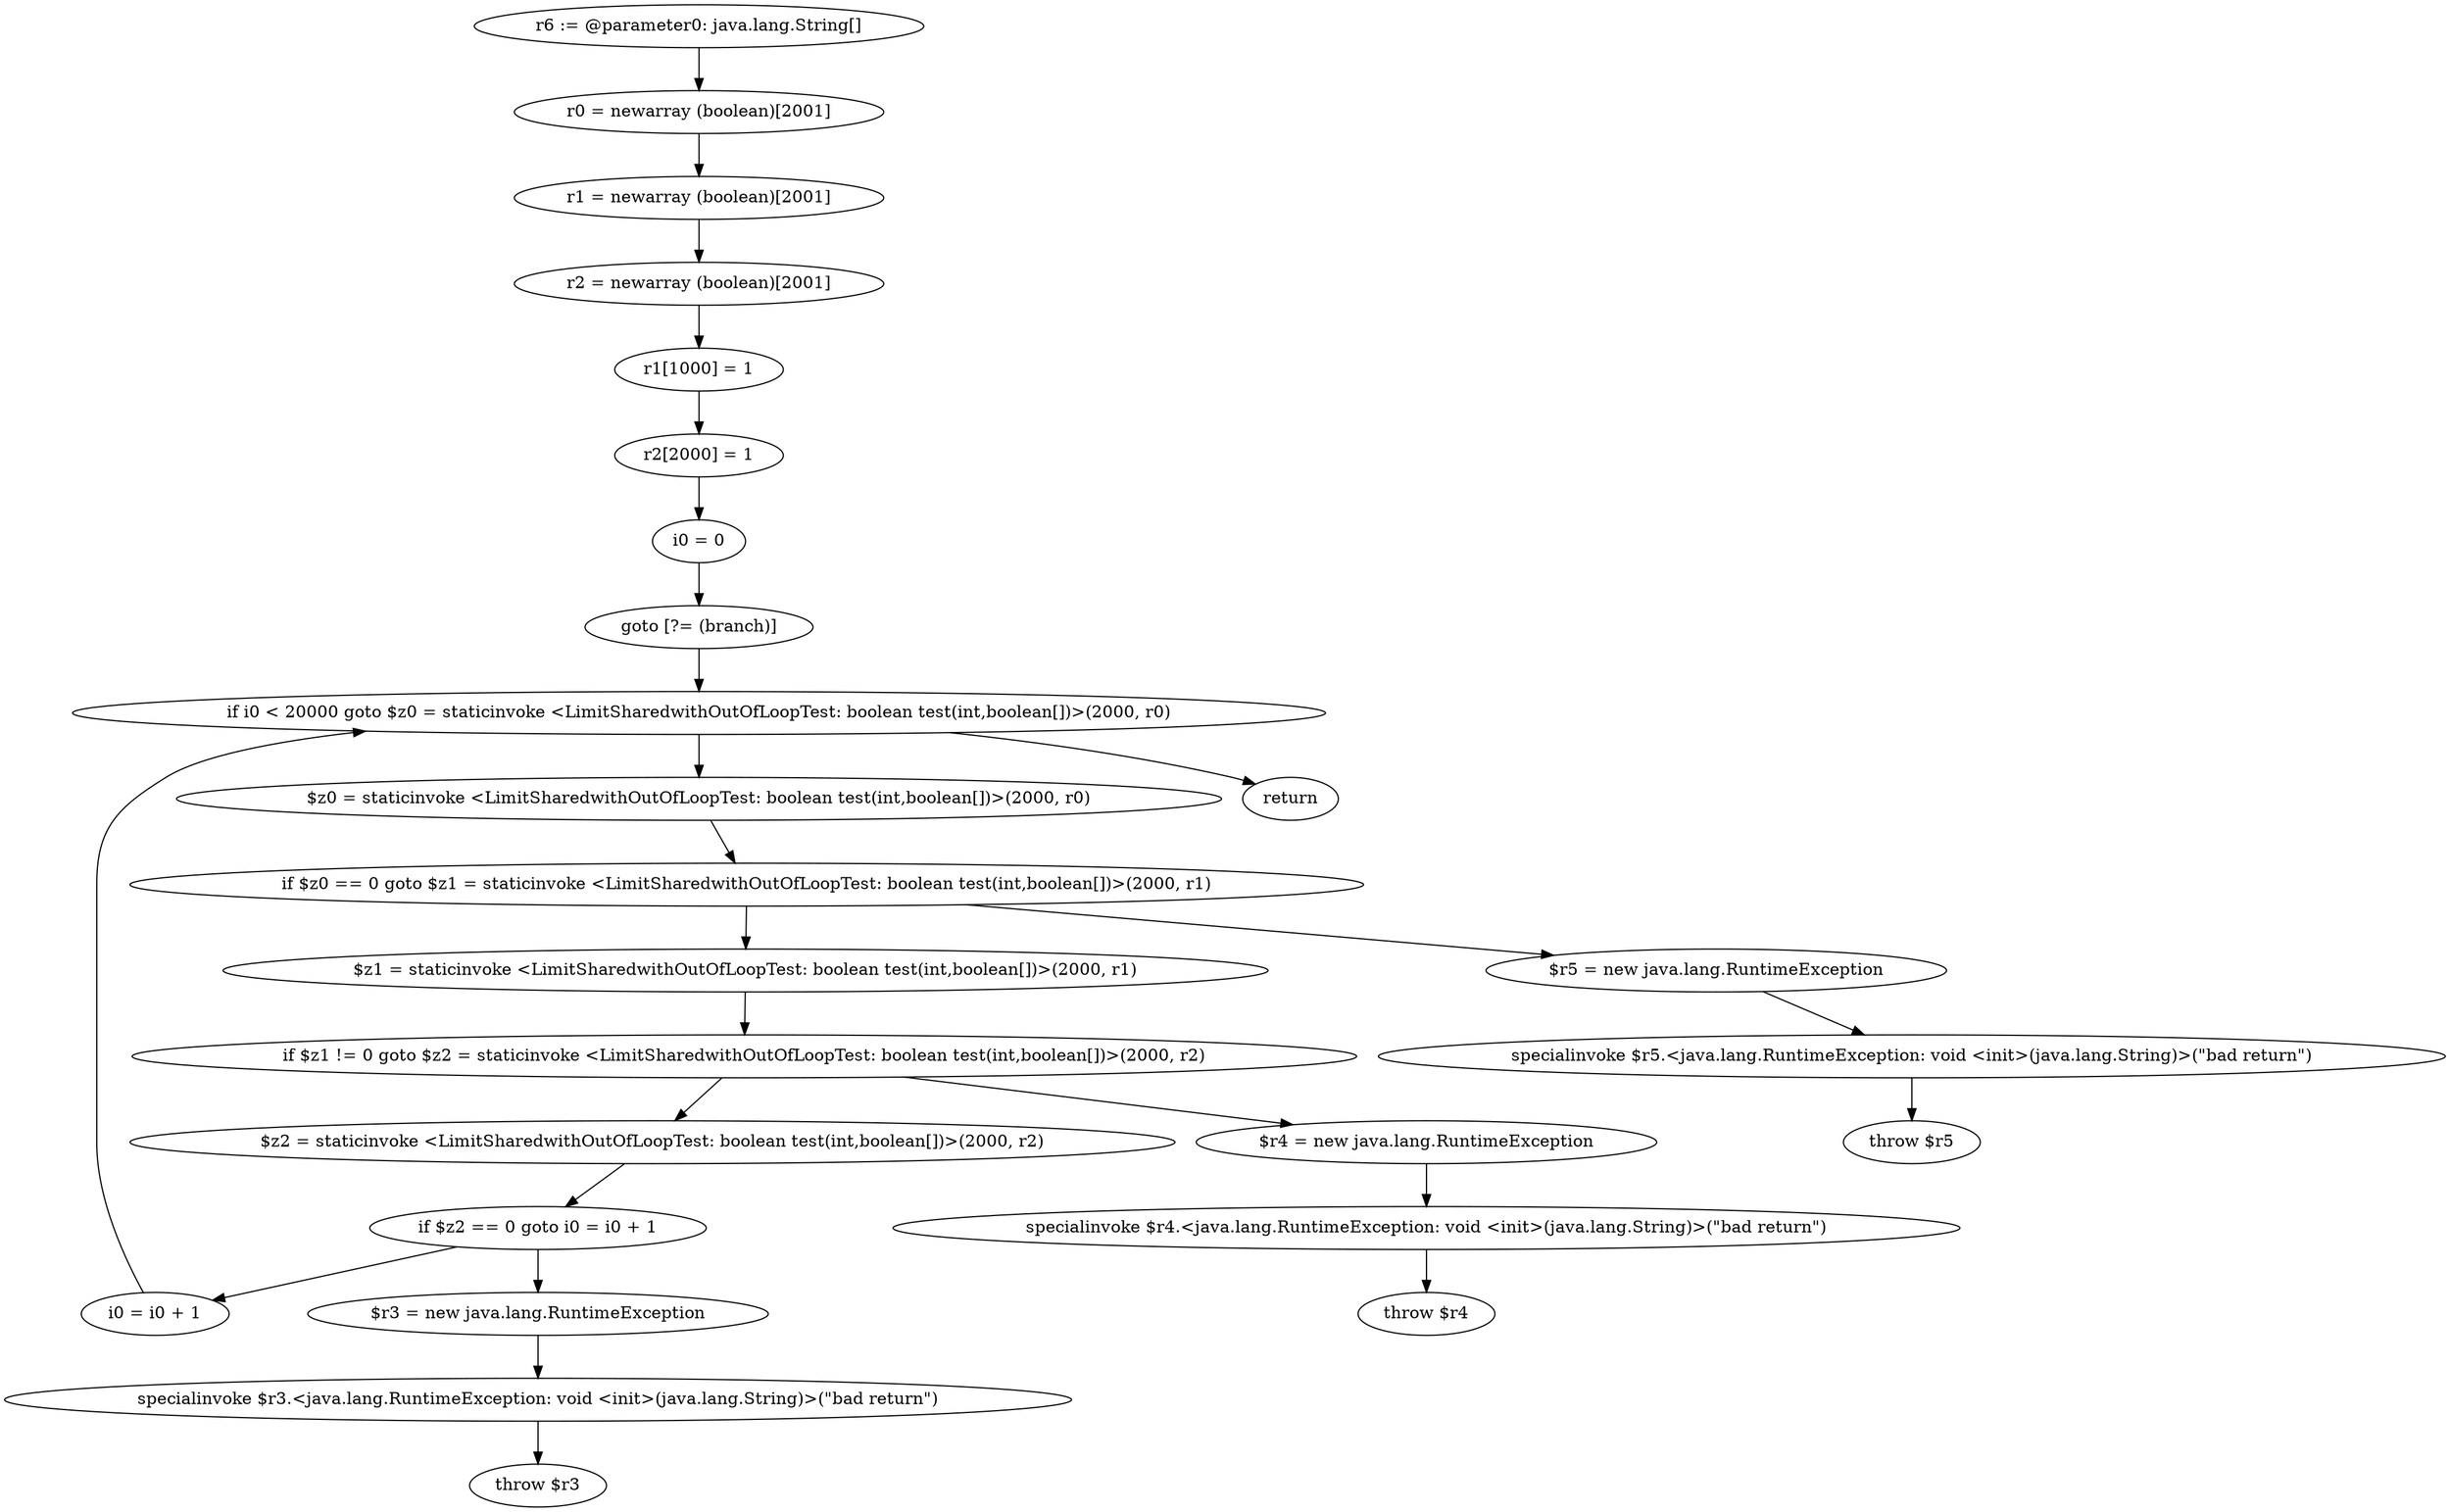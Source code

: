 digraph "unitGraph" {
    "r6 := @parameter0: java.lang.String[]"
    "r0 = newarray (boolean)[2001]"
    "r1 = newarray (boolean)[2001]"
    "r2 = newarray (boolean)[2001]"
    "r1[1000] = 1"
    "r2[2000] = 1"
    "i0 = 0"
    "goto [?= (branch)]"
    "$z0 = staticinvoke <LimitSharedwithOutOfLoopTest: boolean test(int,boolean[])>(2000, r0)"
    "if $z0 == 0 goto $z1 = staticinvoke <LimitSharedwithOutOfLoopTest: boolean test(int,boolean[])>(2000, r1)"
    "$r5 = new java.lang.RuntimeException"
    "specialinvoke $r5.<java.lang.RuntimeException: void <init>(java.lang.String)>(\"bad return\")"
    "throw $r5"
    "$z1 = staticinvoke <LimitSharedwithOutOfLoopTest: boolean test(int,boolean[])>(2000, r1)"
    "if $z1 != 0 goto $z2 = staticinvoke <LimitSharedwithOutOfLoopTest: boolean test(int,boolean[])>(2000, r2)"
    "$r4 = new java.lang.RuntimeException"
    "specialinvoke $r4.<java.lang.RuntimeException: void <init>(java.lang.String)>(\"bad return\")"
    "throw $r4"
    "$z2 = staticinvoke <LimitSharedwithOutOfLoopTest: boolean test(int,boolean[])>(2000, r2)"
    "if $z2 == 0 goto i0 = i0 + 1"
    "$r3 = new java.lang.RuntimeException"
    "specialinvoke $r3.<java.lang.RuntimeException: void <init>(java.lang.String)>(\"bad return\")"
    "throw $r3"
    "i0 = i0 + 1"
    "if i0 < 20000 goto $z0 = staticinvoke <LimitSharedwithOutOfLoopTest: boolean test(int,boolean[])>(2000, r0)"
    "return"
    "r6 := @parameter0: java.lang.String[]"->"r0 = newarray (boolean)[2001]";
    "r0 = newarray (boolean)[2001]"->"r1 = newarray (boolean)[2001]";
    "r1 = newarray (boolean)[2001]"->"r2 = newarray (boolean)[2001]";
    "r2 = newarray (boolean)[2001]"->"r1[1000] = 1";
    "r1[1000] = 1"->"r2[2000] = 1";
    "r2[2000] = 1"->"i0 = 0";
    "i0 = 0"->"goto [?= (branch)]";
    "goto [?= (branch)]"->"if i0 < 20000 goto $z0 = staticinvoke <LimitSharedwithOutOfLoopTest: boolean test(int,boolean[])>(2000, r0)";
    "$z0 = staticinvoke <LimitSharedwithOutOfLoopTest: boolean test(int,boolean[])>(2000, r0)"->"if $z0 == 0 goto $z1 = staticinvoke <LimitSharedwithOutOfLoopTest: boolean test(int,boolean[])>(2000, r1)";
    "if $z0 == 0 goto $z1 = staticinvoke <LimitSharedwithOutOfLoopTest: boolean test(int,boolean[])>(2000, r1)"->"$r5 = new java.lang.RuntimeException";
    "if $z0 == 0 goto $z1 = staticinvoke <LimitSharedwithOutOfLoopTest: boolean test(int,boolean[])>(2000, r1)"->"$z1 = staticinvoke <LimitSharedwithOutOfLoopTest: boolean test(int,boolean[])>(2000, r1)";
    "$r5 = new java.lang.RuntimeException"->"specialinvoke $r5.<java.lang.RuntimeException: void <init>(java.lang.String)>(\"bad return\")";
    "specialinvoke $r5.<java.lang.RuntimeException: void <init>(java.lang.String)>(\"bad return\")"->"throw $r5";
    "$z1 = staticinvoke <LimitSharedwithOutOfLoopTest: boolean test(int,boolean[])>(2000, r1)"->"if $z1 != 0 goto $z2 = staticinvoke <LimitSharedwithOutOfLoopTest: boolean test(int,boolean[])>(2000, r2)";
    "if $z1 != 0 goto $z2 = staticinvoke <LimitSharedwithOutOfLoopTest: boolean test(int,boolean[])>(2000, r2)"->"$r4 = new java.lang.RuntimeException";
    "if $z1 != 0 goto $z2 = staticinvoke <LimitSharedwithOutOfLoopTest: boolean test(int,boolean[])>(2000, r2)"->"$z2 = staticinvoke <LimitSharedwithOutOfLoopTest: boolean test(int,boolean[])>(2000, r2)";
    "$r4 = new java.lang.RuntimeException"->"specialinvoke $r4.<java.lang.RuntimeException: void <init>(java.lang.String)>(\"bad return\")";
    "specialinvoke $r4.<java.lang.RuntimeException: void <init>(java.lang.String)>(\"bad return\")"->"throw $r4";
    "$z2 = staticinvoke <LimitSharedwithOutOfLoopTest: boolean test(int,boolean[])>(2000, r2)"->"if $z2 == 0 goto i0 = i0 + 1";
    "if $z2 == 0 goto i0 = i0 + 1"->"$r3 = new java.lang.RuntimeException";
    "if $z2 == 0 goto i0 = i0 + 1"->"i0 = i0 + 1";
    "$r3 = new java.lang.RuntimeException"->"specialinvoke $r3.<java.lang.RuntimeException: void <init>(java.lang.String)>(\"bad return\")";
    "specialinvoke $r3.<java.lang.RuntimeException: void <init>(java.lang.String)>(\"bad return\")"->"throw $r3";
    "i0 = i0 + 1"->"if i0 < 20000 goto $z0 = staticinvoke <LimitSharedwithOutOfLoopTest: boolean test(int,boolean[])>(2000, r0)";
    "if i0 < 20000 goto $z0 = staticinvoke <LimitSharedwithOutOfLoopTest: boolean test(int,boolean[])>(2000, r0)"->"return";
    "if i0 < 20000 goto $z0 = staticinvoke <LimitSharedwithOutOfLoopTest: boolean test(int,boolean[])>(2000, r0)"->"$z0 = staticinvoke <LimitSharedwithOutOfLoopTest: boolean test(int,boolean[])>(2000, r0)";
}
